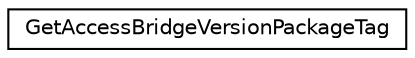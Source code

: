 digraph "类继承关系图"
{
 // LATEX_PDF_SIZE
  edge [fontname="Helvetica",fontsize="10",labelfontname="Helvetica",labelfontsize="10"];
  node [fontname="Helvetica",fontsize="10",shape=record];
  rankdir="LR";
  Node0 [label="GetAccessBridgeVersionPackageTag",height=0.2,width=0.4,color="black", fillcolor="white", style="filled",URL="$struct_get_access_bridge_version_package_tag.html",tooltip=" "];
}
